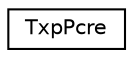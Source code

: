 digraph "Graphical Class Hierarchy"
{
  edge [fontname="Helvetica",fontsize="10",labelfontname="Helvetica",labelfontsize="10"];
  node [fontname="Helvetica",fontsize="10",shape=record];
  rankdir="LR";
  Node0 [label="TxpPcre",height=0.2,width=0.4,color="black", fillcolor="white", style="filled",URL="$classkaldi_1_1TxpPcre.html",tooltip="Simple C++ wrapper around pcre. "];
}
